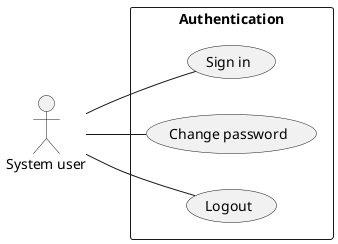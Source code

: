 @startuml
left to right direction

:System user: As User
rectangle Authentication {

User -- (Sign in)
User -- (Change password)
User -- (Logout)
}
@enduml